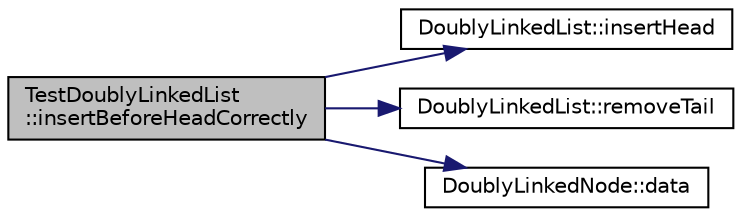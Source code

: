 digraph "TestDoublyLinkedList::insertBeforeHeadCorrectly"
{
  edge [fontname="Helvetica",fontsize="10",labelfontname="Helvetica",labelfontsize="10"];
  node [fontname="Helvetica",fontsize="10",shape=record];
  rankdir="LR";
  Node25 [label="TestDoublyLinkedList\l::insertBeforeHeadCorrectly",height=0.2,width=0.4,color="black", fillcolor="grey75", style="filled", fontcolor="black"];
  Node25 -> Node26 [color="midnightblue",fontsize="10",style="solid",fontname="Helvetica"];
  Node26 [label="DoublyLinkedList::insertHead",height=0.2,width=0.4,color="black", fillcolor="white", style="filled",URL="$da/dfa/class_doubly_linked_list.html#ac54e1a0bb6531a8f8991299d44003d98"];
  Node25 -> Node27 [color="midnightblue",fontsize="10",style="solid",fontname="Helvetica"];
  Node27 [label="DoublyLinkedList::removeTail",height=0.2,width=0.4,color="black", fillcolor="white", style="filled",URL="$da/dfa/class_doubly_linked_list.html#a49461b435f972fe2832ab5ec374661c1"];
  Node25 -> Node28 [color="midnightblue",fontsize="10",style="solid",fontname="Helvetica"];
  Node28 [label="DoublyLinkedNode::data",height=0.2,width=0.4,color="black", fillcolor="white", style="filled",URL="$d9/da3/class_doubly_linked_node.html#a72a70560baba711c82bb012317557cb8"];
}
